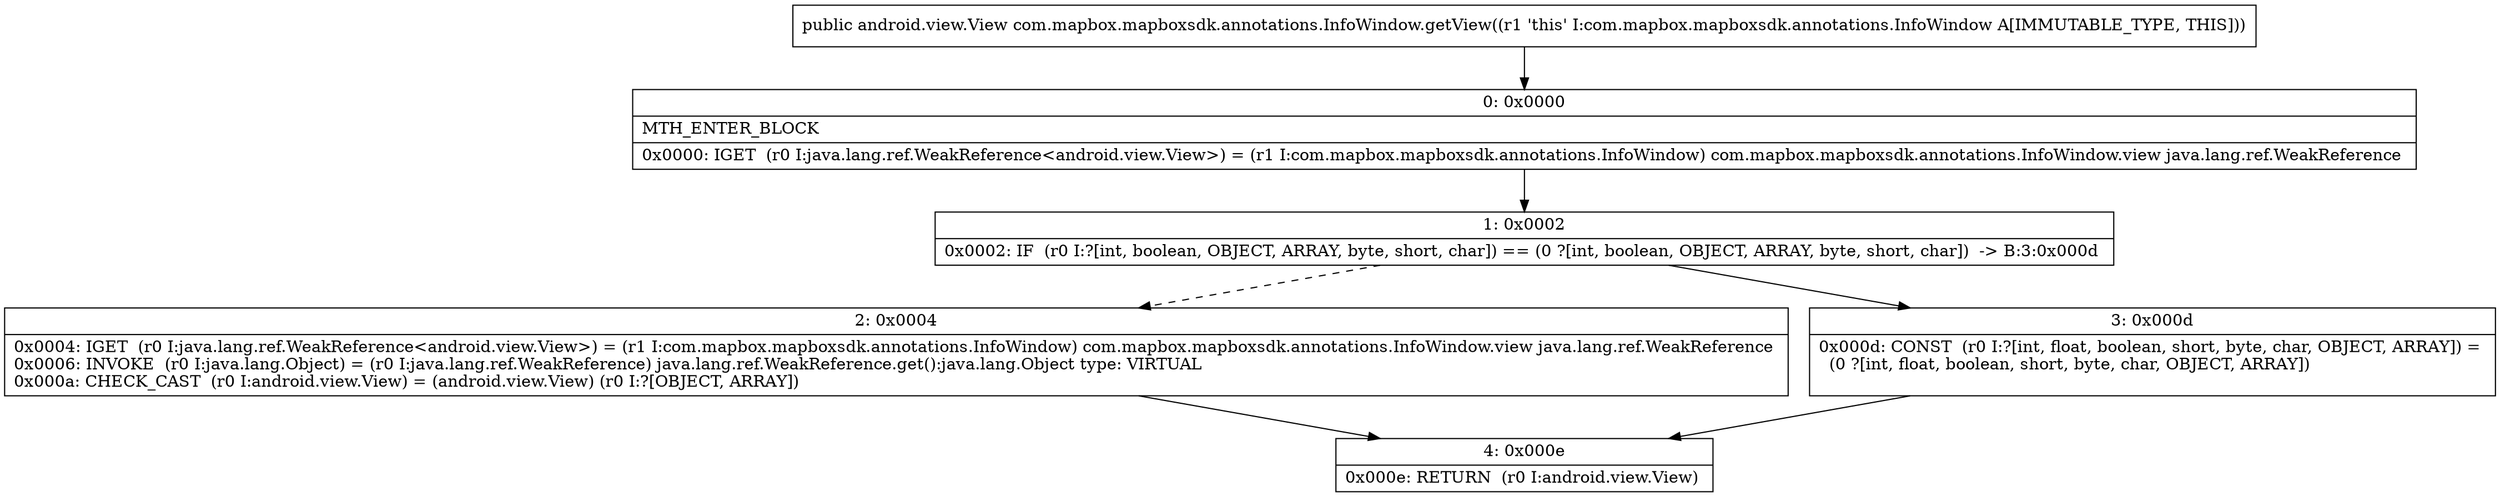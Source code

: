 digraph "CFG forcom.mapbox.mapboxsdk.annotations.InfoWindow.getView()Landroid\/view\/View;" {
Node_0 [shape=record,label="{0\:\ 0x0000|MTH_ENTER_BLOCK\l|0x0000: IGET  (r0 I:java.lang.ref.WeakReference\<android.view.View\>) = (r1 I:com.mapbox.mapboxsdk.annotations.InfoWindow) com.mapbox.mapboxsdk.annotations.InfoWindow.view java.lang.ref.WeakReference \l}"];
Node_1 [shape=record,label="{1\:\ 0x0002|0x0002: IF  (r0 I:?[int, boolean, OBJECT, ARRAY, byte, short, char]) == (0 ?[int, boolean, OBJECT, ARRAY, byte, short, char])  \-\> B:3:0x000d \l}"];
Node_2 [shape=record,label="{2\:\ 0x0004|0x0004: IGET  (r0 I:java.lang.ref.WeakReference\<android.view.View\>) = (r1 I:com.mapbox.mapboxsdk.annotations.InfoWindow) com.mapbox.mapboxsdk.annotations.InfoWindow.view java.lang.ref.WeakReference \l0x0006: INVOKE  (r0 I:java.lang.Object) = (r0 I:java.lang.ref.WeakReference) java.lang.ref.WeakReference.get():java.lang.Object type: VIRTUAL \l0x000a: CHECK_CAST  (r0 I:android.view.View) = (android.view.View) (r0 I:?[OBJECT, ARRAY]) \l}"];
Node_3 [shape=record,label="{3\:\ 0x000d|0x000d: CONST  (r0 I:?[int, float, boolean, short, byte, char, OBJECT, ARRAY]) = \l  (0 ?[int, float, boolean, short, byte, char, OBJECT, ARRAY])\l \l}"];
Node_4 [shape=record,label="{4\:\ 0x000e|0x000e: RETURN  (r0 I:android.view.View) \l}"];
MethodNode[shape=record,label="{public android.view.View com.mapbox.mapboxsdk.annotations.InfoWindow.getView((r1 'this' I:com.mapbox.mapboxsdk.annotations.InfoWindow A[IMMUTABLE_TYPE, THIS])) }"];
MethodNode -> Node_0;
Node_0 -> Node_1;
Node_1 -> Node_2[style=dashed];
Node_1 -> Node_3;
Node_2 -> Node_4;
Node_3 -> Node_4;
}

